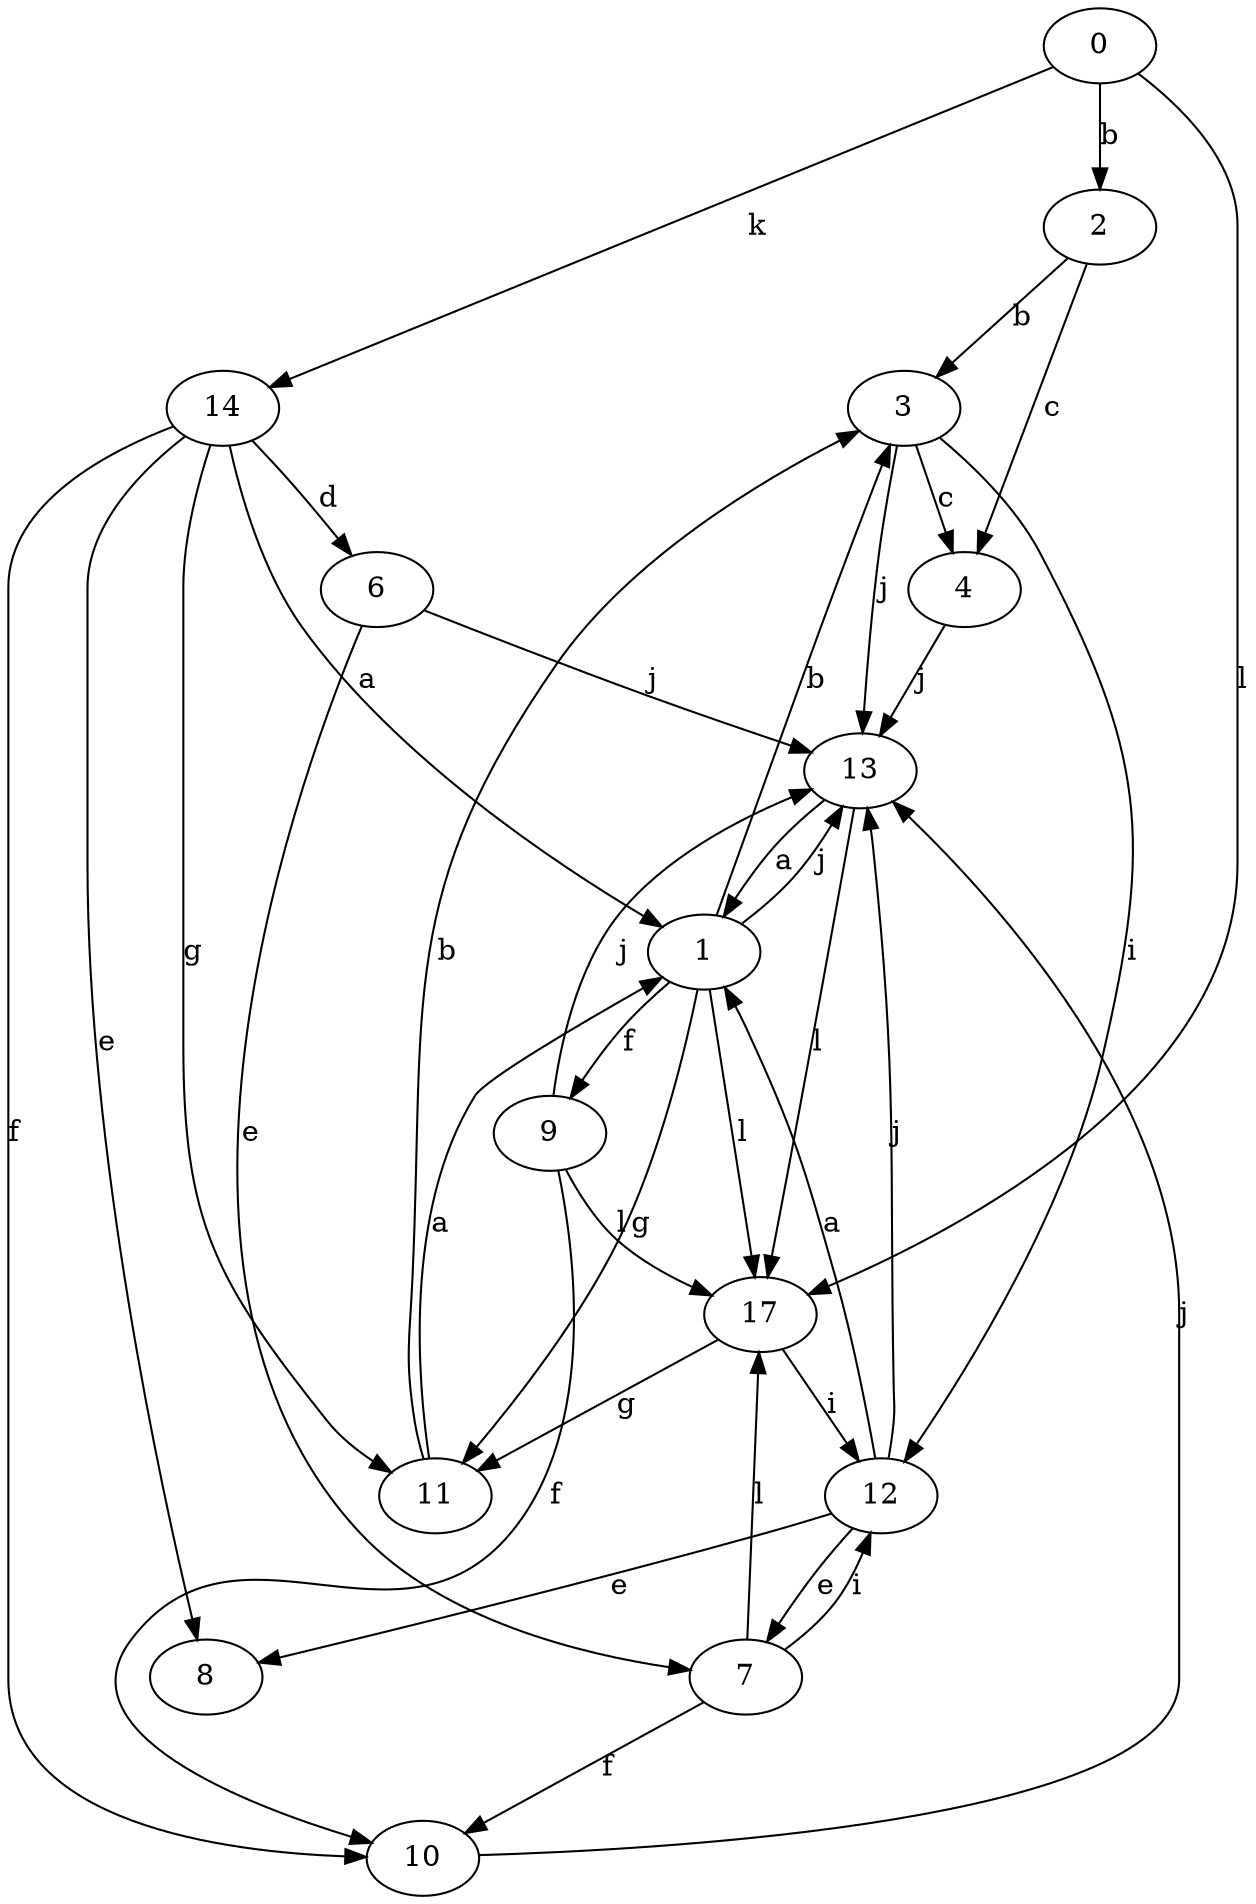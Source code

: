 strict digraph  {
0;
1;
2;
3;
4;
6;
7;
8;
9;
10;
11;
12;
13;
14;
17;
0 -> 2  [label=b];
0 -> 14  [label=k];
0 -> 17  [label=l];
1 -> 3  [label=b];
1 -> 9  [label=f];
1 -> 11  [label=g];
1 -> 13  [label=j];
1 -> 17  [label=l];
2 -> 3  [label=b];
2 -> 4  [label=c];
3 -> 4  [label=c];
3 -> 12  [label=i];
3 -> 13  [label=j];
4 -> 13  [label=j];
6 -> 7  [label=e];
6 -> 13  [label=j];
7 -> 10  [label=f];
7 -> 12  [label=i];
7 -> 17  [label=l];
9 -> 10  [label=f];
9 -> 13  [label=j];
9 -> 17  [label=l];
10 -> 13  [label=j];
11 -> 1  [label=a];
11 -> 3  [label=b];
12 -> 1  [label=a];
12 -> 7  [label=e];
12 -> 8  [label=e];
12 -> 13  [label=j];
13 -> 1  [label=a];
13 -> 17  [label=l];
14 -> 1  [label=a];
14 -> 6  [label=d];
14 -> 8  [label=e];
14 -> 10  [label=f];
14 -> 11  [label=g];
17 -> 11  [label=g];
17 -> 12  [label=i];
}
